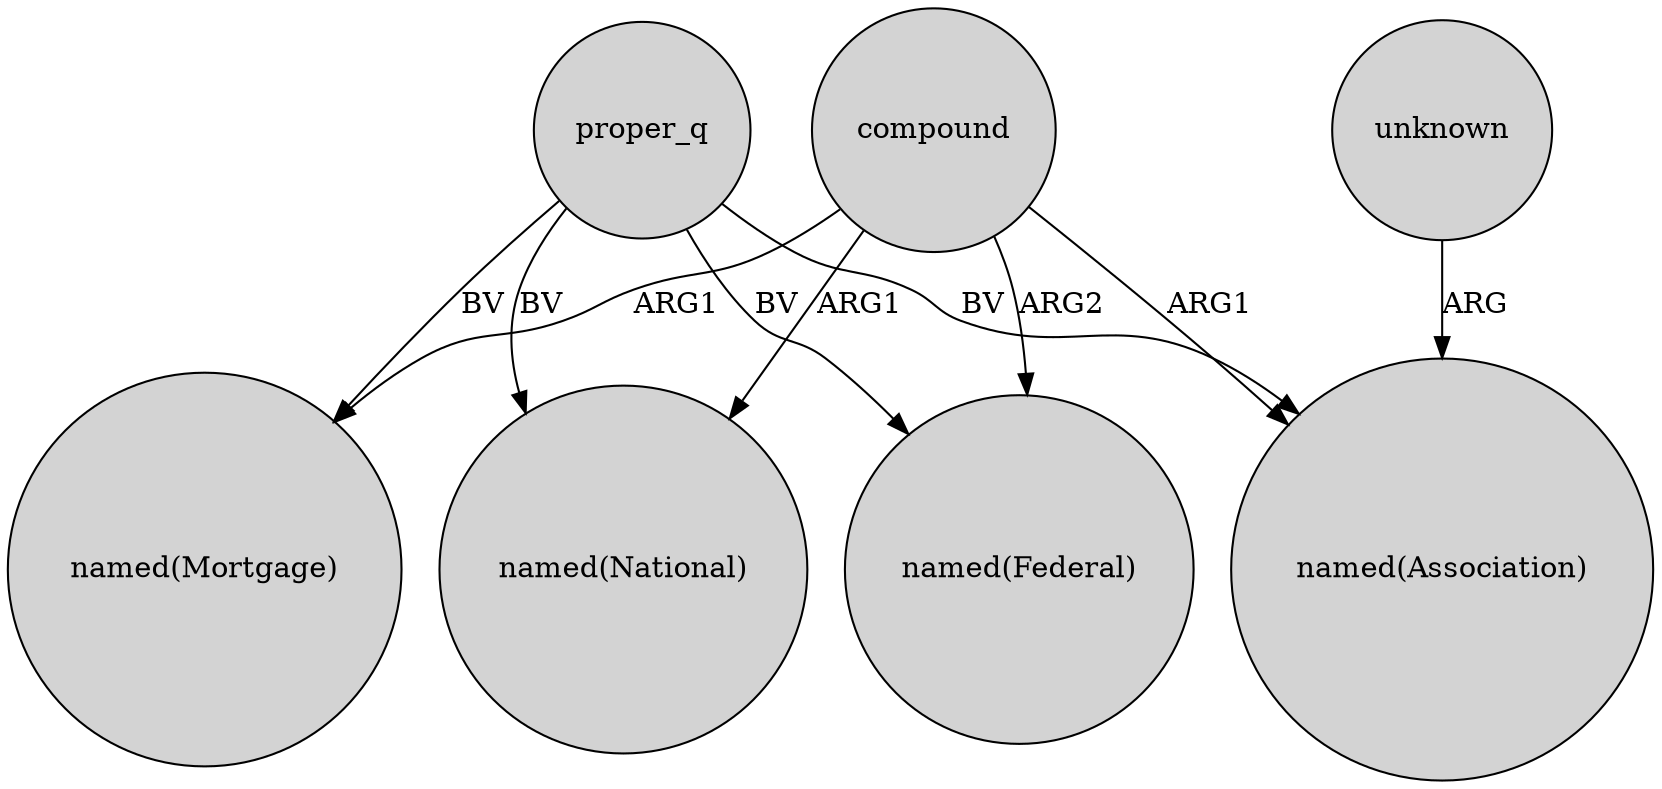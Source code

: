 digraph {
	node [shape=circle style=filled]
	proper_q -> "named(National)" [label=BV]
	compound -> "named(National)" [label=ARG1]
	compound -> "named(Mortgage)" [label=ARG1]
	compound -> "named(Association)" [label=ARG1]
	compound -> "named(Federal)" [label=ARG2]
	proper_q -> "named(Mortgage)" [label=BV]
	proper_q -> "named(Association)" [label=BV]
	proper_q -> "named(Federal)" [label=BV]
	unknown -> "named(Association)" [label=ARG]
}

